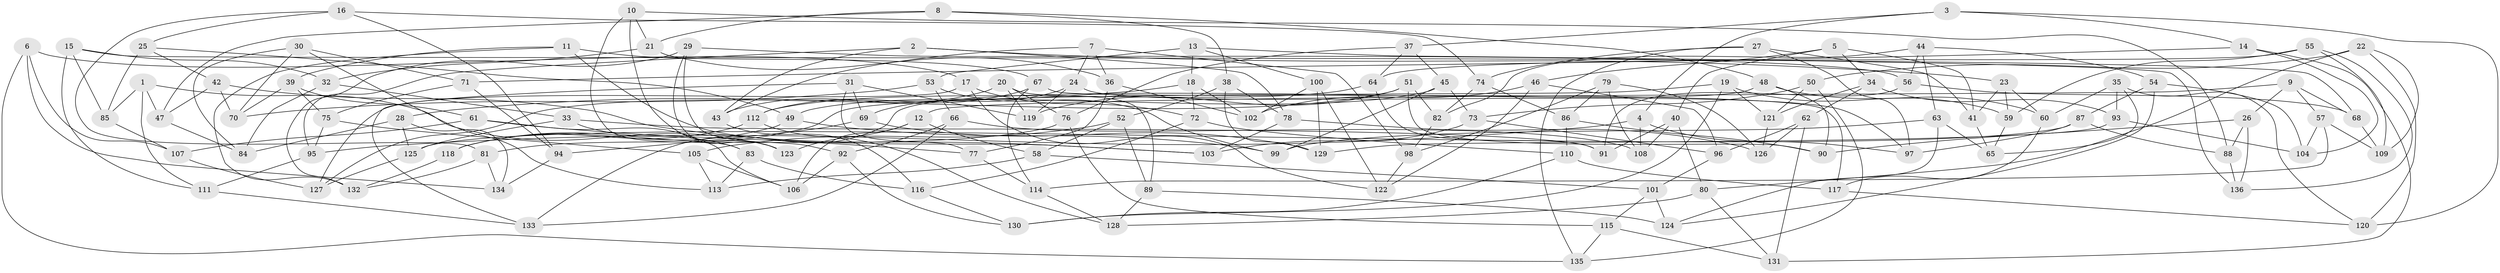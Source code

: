 // Generated by graph-tools (version 1.1) at 2025/16/03/09/25 04:16:37]
// undirected, 136 vertices, 272 edges
graph export_dot {
graph [start="1"]
  node [color=gray90,style=filled];
  1;
  2;
  3;
  4;
  5;
  6;
  7;
  8;
  9;
  10;
  11;
  12;
  13;
  14;
  15;
  16;
  17;
  18;
  19;
  20;
  21;
  22;
  23;
  24;
  25;
  26;
  27;
  28;
  29;
  30;
  31;
  32;
  33;
  34;
  35;
  36;
  37;
  38;
  39;
  40;
  41;
  42;
  43;
  44;
  45;
  46;
  47;
  48;
  49;
  50;
  51;
  52;
  53;
  54;
  55;
  56;
  57;
  58;
  59;
  60;
  61;
  62;
  63;
  64;
  65;
  66;
  67;
  68;
  69;
  70;
  71;
  72;
  73;
  74;
  75;
  76;
  77;
  78;
  79;
  80;
  81;
  82;
  83;
  84;
  85;
  86;
  87;
  88;
  89;
  90;
  91;
  92;
  93;
  94;
  95;
  96;
  97;
  98;
  99;
  100;
  101;
  102;
  103;
  104;
  105;
  106;
  107;
  108;
  109;
  110;
  111;
  112;
  113;
  114;
  115;
  116;
  117;
  118;
  119;
  120;
  121;
  122;
  123;
  124;
  125;
  126;
  127;
  128;
  129;
  130;
  131;
  132;
  133;
  134;
  135;
  136;
  1 -- 47;
  1 -- 111;
  1 -- 123;
  1 -- 85;
  2 -- 78;
  2 -- 95;
  2 -- 23;
  2 -- 43;
  3 -- 120;
  3 -- 4;
  3 -- 14;
  3 -- 37;
  4 -- 97;
  4 -- 95;
  4 -- 108;
  5 -- 41;
  5 -- 34;
  5 -- 40;
  5 -- 46;
  6 -- 107;
  6 -- 17;
  6 -- 134;
  6 -- 135;
  7 -- 36;
  7 -- 43;
  7 -- 24;
  7 -- 98;
  8 -- 38;
  8 -- 47;
  8 -- 21;
  8 -- 48;
  9 -- 26;
  9 -- 12;
  9 -- 57;
  9 -- 68;
  10 -- 123;
  10 -- 21;
  10 -- 83;
  10 -- 88;
  11 -- 67;
  11 -- 39;
  11 -- 103;
  11 -- 132;
  12 -- 123;
  12 -- 106;
  12 -- 58;
  13 -- 136;
  13 -- 100;
  13 -- 18;
  13 -- 53;
  14 -- 131;
  14 -- 104;
  14 -- 71;
  15 -- 111;
  15 -- 68;
  15 -- 85;
  15 -- 32;
  16 -- 81;
  16 -- 94;
  16 -- 74;
  16 -- 25;
  17 -- 127;
  17 -- 72;
  17 -- 122;
  18 -- 102;
  18 -- 72;
  18 -- 28;
  19 -- 118;
  19 -- 130;
  19 -- 59;
  19 -- 121;
  20 -- 76;
  20 -- 119;
  20 -- 43;
  20 -- 89;
  21 -- 36;
  21 -- 32;
  22 -- 109;
  22 -- 120;
  22 -- 50;
  22 -- 80;
  23 -- 59;
  23 -- 60;
  23 -- 41;
  24 -- 97;
  24 -- 119;
  24 -- 69;
  25 -- 49;
  25 -- 42;
  25 -- 85;
  26 -- 90;
  26 -- 88;
  26 -- 136;
  27 -- 97;
  27 -- 74;
  27 -- 41;
  27 -- 135;
  28 -- 134;
  28 -- 125;
  28 -- 84;
  29 -- 132;
  29 -- 92;
  29 -- 56;
  29 -- 123;
  30 -- 70;
  30 -- 113;
  30 -- 84;
  30 -- 71;
  31 -- 69;
  31 -- 119;
  31 -- 133;
  31 -- 77;
  32 -- 84;
  32 -- 33;
  33 -- 125;
  33 -- 91;
  33 -- 83;
  34 -- 93;
  34 -- 62;
  34 -- 121;
  35 -- 65;
  35 -- 93;
  35 -- 120;
  35 -- 60;
  36 -- 102;
  36 -- 77;
  37 -- 64;
  37 -- 76;
  37 -- 45;
  38 -- 129;
  38 -- 78;
  38 -- 52;
  39 -- 61;
  39 -- 70;
  39 -- 75;
  40 -- 80;
  40 -- 91;
  40 -- 108;
  41 -- 65;
  42 -- 103;
  42 -- 70;
  42 -- 47;
  43 -- 116;
  44 -- 56;
  44 -- 63;
  44 -- 54;
  44 -- 82;
  45 -- 99;
  45 -- 49;
  45 -- 73;
  46 -- 102;
  46 -- 122;
  46 -- 96;
  47 -- 84;
  48 -- 60;
  48 -- 133;
  48 -- 90;
  49 -- 99;
  49 -- 118;
  50 -- 121;
  50 -- 135;
  50 -- 73;
  51 -- 127;
  51 -- 82;
  51 -- 119;
  51 -- 90;
  52 -- 58;
  52 -- 89;
  52 -- 105;
  53 -- 70;
  53 -- 66;
  53 -- 99;
  54 -- 104;
  54 -- 87;
  54 -- 124;
  55 -- 59;
  55 -- 109;
  55 -- 64;
  55 -- 136;
  56 -- 91;
  56 -- 68;
  57 -- 109;
  57 -- 114;
  57 -- 104;
  58 -- 113;
  58 -- 101;
  59 -- 65;
  60 -- 117;
  61 -- 107;
  61 -- 77;
  61 -- 106;
  62 -- 126;
  62 -- 96;
  62 -- 131;
  63 -- 99;
  63 -- 124;
  63 -- 65;
  64 -- 91;
  64 -- 112;
  66 -- 92;
  66 -- 133;
  66 -- 108;
  67 -- 112;
  67 -- 114;
  67 -- 117;
  68 -- 109;
  69 -- 94;
  69 -- 129;
  71 -- 94;
  71 -- 75;
  72 -- 110;
  72 -- 116;
  73 -- 103;
  73 -- 96;
  74 -- 86;
  74 -- 82;
  75 -- 95;
  75 -- 105;
  76 -- 115;
  76 -- 81;
  77 -- 114;
  78 -- 103;
  78 -- 126;
  79 -- 86;
  79 -- 126;
  79 -- 108;
  79 -- 98;
  80 -- 128;
  80 -- 131;
  81 -- 134;
  81 -- 132;
  82 -- 98;
  83 -- 116;
  83 -- 113;
  85 -- 107;
  86 -- 110;
  86 -- 90;
  87 -- 97;
  87 -- 88;
  87 -- 125;
  88 -- 136;
  89 -- 128;
  89 -- 124;
  92 -- 106;
  92 -- 130;
  93 -- 104;
  93 -- 129;
  94 -- 134;
  95 -- 111;
  96 -- 101;
  98 -- 122;
  100 -- 129;
  100 -- 102;
  100 -- 122;
  101 -- 115;
  101 -- 124;
  105 -- 106;
  105 -- 113;
  107 -- 127;
  110 -- 117;
  110 -- 130;
  111 -- 133;
  112 -- 118;
  112 -- 128;
  114 -- 128;
  115 -- 135;
  115 -- 131;
  116 -- 130;
  117 -- 120;
  118 -- 132;
  121 -- 126;
  125 -- 127;
}
